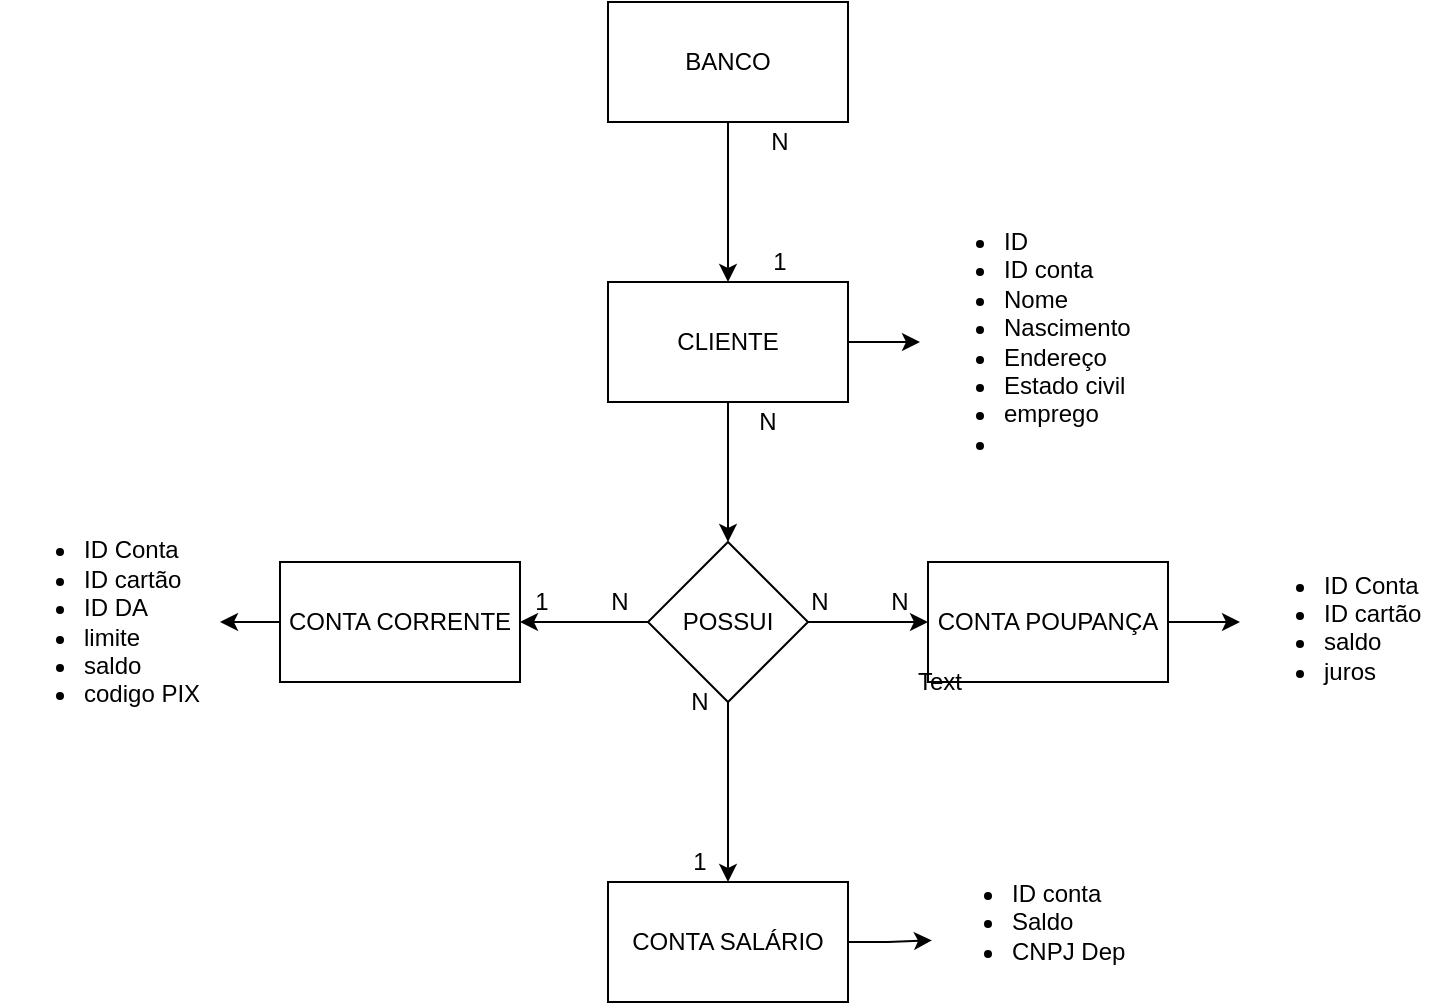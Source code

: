 <mxfile version="15.3.0" type="github">
  <diagram id="C5RBs43oDa-KdzZeNtuy" name="Page-1">
    <mxGraphModel dx="2067" dy="703" grid="1" gridSize="10" guides="1" tooltips="1" connect="1" arrows="1" fold="1" page="1" pageScale="1" pageWidth="827" pageHeight="1169" math="0" shadow="0">
      <root>
        <mxCell id="WIyWlLk6GJQsqaUBKTNV-0" />
        <mxCell id="WIyWlLk6GJQsqaUBKTNV-1" parent="WIyWlLk6GJQsqaUBKTNV-0" />
        <mxCell id="ImMLk96hFvE7_JaFkH-o-3" value="" style="edgeStyle=orthogonalEdgeStyle;rounded=0;orthogonalLoop=1;jettySize=auto;html=1;" edge="1" parent="WIyWlLk6GJQsqaUBKTNV-1" source="ImMLk96hFvE7_JaFkH-o-0" target="ImMLk96hFvE7_JaFkH-o-1">
          <mxGeometry relative="1" as="geometry" />
        </mxCell>
        <mxCell id="ImMLk96hFvE7_JaFkH-o-13" value="" style="edgeStyle=orthogonalEdgeStyle;rounded=0;orthogonalLoop=1;jettySize=auto;html=1;" edge="1" parent="WIyWlLk6GJQsqaUBKTNV-1" source="ImMLk96hFvE7_JaFkH-o-0" target="ImMLk96hFvE7_JaFkH-o-12">
          <mxGeometry relative="1" as="geometry" />
        </mxCell>
        <mxCell id="ImMLk96hFvE7_JaFkH-o-0" value="CLIENTE" style="rounded=0;whiteSpace=wrap;html=1;" vertex="1" parent="WIyWlLk6GJQsqaUBKTNV-1">
          <mxGeometry x="294" y="220" width="120" height="60" as="geometry" />
        </mxCell>
        <mxCell id="ImMLk96hFvE7_JaFkH-o-1" value="&lt;ul&gt;&lt;li&gt;ID&lt;/li&gt;&lt;li&gt;ID conta&lt;/li&gt;&lt;li&gt;Nome&lt;/li&gt;&lt;li&gt;Nascimento&lt;/li&gt;&lt;li&gt;Endereço&lt;/li&gt;&lt;li&gt;Estado civil&lt;/li&gt;&lt;li&gt;emprego&lt;/li&gt;&lt;li&gt;&lt;br&gt;&lt;/li&gt;&lt;/ul&gt;" style="text;strokeColor=none;fillColor=none;html=1;whiteSpace=wrap;verticalAlign=middle;overflow=hidden;" vertex="1" parent="WIyWlLk6GJQsqaUBKTNV-1">
          <mxGeometry x="450" y="175" width="154" height="150" as="geometry" />
        </mxCell>
        <mxCell id="ImMLk96hFvE7_JaFkH-o-7" value="" style="edgeStyle=orthogonalEdgeStyle;rounded=0;orthogonalLoop=1;jettySize=auto;html=1;" edge="1" parent="WIyWlLk6GJQsqaUBKTNV-1" source="ImMLk96hFvE7_JaFkH-o-6" target="ImMLk96hFvE7_JaFkH-o-0">
          <mxGeometry relative="1" as="geometry" />
        </mxCell>
        <mxCell id="ImMLk96hFvE7_JaFkH-o-6" value="BANCO" style="rounded=0;whiteSpace=wrap;html=1;" vertex="1" parent="WIyWlLk6GJQsqaUBKTNV-1">
          <mxGeometry x="294" y="80" width="120" height="60" as="geometry" />
        </mxCell>
        <mxCell id="ImMLk96hFvE7_JaFkH-o-15" value="" style="edgeStyle=orthogonalEdgeStyle;rounded=0;orthogonalLoop=1;jettySize=auto;html=1;" edge="1" parent="WIyWlLk6GJQsqaUBKTNV-1" source="ImMLk96hFvE7_JaFkH-o-12" target="ImMLk96hFvE7_JaFkH-o-14">
          <mxGeometry relative="1" as="geometry" />
        </mxCell>
        <mxCell id="ImMLk96hFvE7_JaFkH-o-17" value="" style="edgeStyle=orthogonalEdgeStyle;rounded=0;orthogonalLoop=1;jettySize=auto;html=1;" edge="1" parent="WIyWlLk6GJQsqaUBKTNV-1" source="ImMLk96hFvE7_JaFkH-o-12" target="ImMLk96hFvE7_JaFkH-o-16">
          <mxGeometry relative="1" as="geometry" />
        </mxCell>
        <mxCell id="ImMLk96hFvE7_JaFkH-o-22" value="" style="edgeStyle=orthogonalEdgeStyle;rounded=0;orthogonalLoop=1;jettySize=auto;html=1;" edge="1" parent="WIyWlLk6GJQsqaUBKTNV-1" source="ImMLk96hFvE7_JaFkH-o-12" target="ImMLk96hFvE7_JaFkH-o-21">
          <mxGeometry relative="1" as="geometry" />
        </mxCell>
        <mxCell id="ImMLk96hFvE7_JaFkH-o-12" value="POSSUI" style="rhombus;whiteSpace=wrap;html=1;rounded=0;" vertex="1" parent="WIyWlLk6GJQsqaUBKTNV-1">
          <mxGeometry x="314" y="350" width="80" height="80" as="geometry" />
        </mxCell>
        <mxCell id="ImMLk96hFvE7_JaFkH-o-25" value="" style="edgeStyle=orthogonalEdgeStyle;rounded=0;orthogonalLoop=1;jettySize=auto;html=1;" edge="1" parent="WIyWlLk6GJQsqaUBKTNV-1" source="ImMLk96hFvE7_JaFkH-o-14" target="ImMLk96hFvE7_JaFkH-o-24">
          <mxGeometry relative="1" as="geometry" />
        </mxCell>
        <mxCell id="ImMLk96hFvE7_JaFkH-o-14" value="CONTA POUPANÇA" style="whiteSpace=wrap;html=1;rounded=0;" vertex="1" parent="WIyWlLk6GJQsqaUBKTNV-1">
          <mxGeometry x="454" y="360" width="120" height="60" as="geometry" />
        </mxCell>
        <mxCell id="ImMLk96hFvE7_JaFkH-o-26" style="edgeStyle=orthogonalEdgeStyle;rounded=0;orthogonalLoop=1;jettySize=auto;html=1;exitX=0;exitY=0.5;exitDx=0;exitDy=0;" edge="1" parent="WIyWlLk6GJQsqaUBKTNV-1" source="ImMLk96hFvE7_JaFkH-o-16" target="ImMLk96hFvE7_JaFkH-o-23">
          <mxGeometry relative="1" as="geometry" />
        </mxCell>
        <mxCell id="ImMLk96hFvE7_JaFkH-o-16" value="CONTA CORRENTE" style="whiteSpace=wrap;html=1;rounded=0;" vertex="1" parent="WIyWlLk6GJQsqaUBKTNV-1">
          <mxGeometry x="130" y="360" width="120" height="60" as="geometry" />
        </mxCell>
        <mxCell id="ImMLk96hFvE7_JaFkH-o-28" style="edgeStyle=orthogonalEdgeStyle;rounded=0;orthogonalLoop=1;jettySize=auto;html=1;entryX=0.02;entryY=0.615;entryDx=0;entryDy=0;entryPerimeter=0;" edge="1" parent="WIyWlLk6GJQsqaUBKTNV-1" source="ImMLk96hFvE7_JaFkH-o-21" target="ImMLk96hFvE7_JaFkH-o-27">
          <mxGeometry relative="1" as="geometry">
            <mxPoint x="470" y="550" as="targetPoint" />
          </mxGeometry>
        </mxCell>
        <mxCell id="ImMLk96hFvE7_JaFkH-o-21" value="CONTA SALÁRIO" style="whiteSpace=wrap;html=1;rounded=0;" vertex="1" parent="WIyWlLk6GJQsqaUBKTNV-1">
          <mxGeometry x="294" y="520" width="120" height="60" as="geometry" />
        </mxCell>
        <mxCell id="ImMLk96hFvE7_JaFkH-o-23" value="&lt;ul&gt;&lt;li&gt;ID Conta&lt;/li&gt;&lt;li&gt;ID cartão&lt;/li&gt;&lt;li&gt;ID DA&lt;/li&gt;&lt;li&gt;limite&lt;/li&gt;&lt;li&gt;saldo&lt;/li&gt;&lt;li&gt;codigo PIX&lt;/li&gt;&lt;/ul&gt;" style="text;strokeColor=none;fillColor=none;html=1;whiteSpace=wrap;verticalAlign=middle;overflow=hidden;" vertex="1" parent="WIyWlLk6GJQsqaUBKTNV-1">
          <mxGeometry x="-10" y="330" width="110" height="120" as="geometry" />
        </mxCell>
        <mxCell id="ImMLk96hFvE7_JaFkH-o-24" value="&lt;ul&gt;&lt;li&gt;ID Conta&lt;/li&gt;&lt;li&gt;ID cartão&lt;/li&gt;&lt;li&gt;saldo&lt;/li&gt;&lt;li&gt;juros&lt;/li&gt;&lt;/ul&gt;" style="text;strokeColor=none;fillColor=none;html=1;whiteSpace=wrap;verticalAlign=middle;overflow=hidden;" vertex="1" parent="WIyWlLk6GJQsqaUBKTNV-1">
          <mxGeometry x="610" y="350" width="100" height="80" as="geometry" />
        </mxCell>
        <mxCell id="ImMLk96hFvE7_JaFkH-o-27" value="&lt;ul&gt;&lt;li&gt;ID conta&lt;/li&gt;&lt;li&gt;Saldo&lt;/li&gt;&lt;li&gt;CNPJ Dep&lt;/li&gt;&lt;/ul&gt;" style="text;strokeColor=none;fillColor=none;html=1;whiteSpace=wrap;verticalAlign=middle;overflow=hidden;" vertex="1" parent="WIyWlLk6GJQsqaUBKTNV-1">
          <mxGeometry x="454" y="500" width="100" height="80" as="geometry" />
        </mxCell>
        <mxCell id="ImMLk96hFvE7_JaFkH-o-29" value="Text" style="text;html=1;strokeColor=none;fillColor=none;align=center;verticalAlign=middle;whiteSpace=wrap;rounded=0;" vertex="1" parent="WIyWlLk6GJQsqaUBKTNV-1">
          <mxGeometry x="440" y="410" width="40" height="20" as="geometry" />
        </mxCell>
        <mxCell id="ImMLk96hFvE7_JaFkH-o-30" value="N" style="text;html=1;strokeColor=none;fillColor=none;align=center;verticalAlign=middle;whiteSpace=wrap;rounded=0;" vertex="1" parent="WIyWlLk6GJQsqaUBKTNV-1">
          <mxGeometry x="360" y="140" width="40" height="20" as="geometry" />
        </mxCell>
        <mxCell id="ImMLk96hFvE7_JaFkH-o-31" value="N" style="text;html=1;strokeColor=none;fillColor=none;align=center;verticalAlign=middle;whiteSpace=wrap;rounded=0;" vertex="1" parent="WIyWlLk6GJQsqaUBKTNV-1">
          <mxGeometry x="354" y="280" width="40" height="20" as="geometry" />
        </mxCell>
        <mxCell id="ImMLk96hFvE7_JaFkH-o-32" value="N" style="text;html=1;strokeColor=none;fillColor=none;align=center;verticalAlign=middle;whiteSpace=wrap;rounded=0;" vertex="1" parent="WIyWlLk6GJQsqaUBKTNV-1">
          <mxGeometry x="380" y="370" width="40" height="20" as="geometry" />
        </mxCell>
        <mxCell id="ImMLk96hFvE7_JaFkH-o-33" value="N" style="text;html=1;strokeColor=none;fillColor=none;align=center;verticalAlign=middle;whiteSpace=wrap;rounded=0;" vertex="1" parent="WIyWlLk6GJQsqaUBKTNV-1">
          <mxGeometry x="280" y="370" width="40" height="20" as="geometry" />
        </mxCell>
        <mxCell id="ImMLk96hFvE7_JaFkH-o-34" value="N" style="text;html=1;strokeColor=none;fillColor=none;align=center;verticalAlign=middle;whiteSpace=wrap;rounded=0;" vertex="1" parent="WIyWlLk6GJQsqaUBKTNV-1">
          <mxGeometry x="320" y="420" width="40" height="20" as="geometry" />
        </mxCell>
        <mxCell id="ImMLk96hFvE7_JaFkH-o-35" value="1" style="text;html=1;strokeColor=none;fillColor=none;align=center;verticalAlign=middle;whiteSpace=wrap;rounded=0;" vertex="1" parent="WIyWlLk6GJQsqaUBKTNV-1">
          <mxGeometry x="360" y="200" width="40" height="20" as="geometry" />
        </mxCell>
        <mxCell id="ImMLk96hFvE7_JaFkH-o-37" value="1" style="text;html=1;strokeColor=none;fillColor=none;align=center;verticalAlign=middle;whiteSpace=wrap;rounded=0;" vertex="1" parent="WIyWlLk6GJQsqaUBKTNV-1">
          <mxGeometry x="241" y="370" width="40" height="20" as="geometry" />
        </mxCell>
        <mxCell id="ImMLk96hFvE7_JaFkH-o-40" value="1" style="text;html=1;strokeColor=none;fillColor=none;align=center;verticalAlign=middle;whiteSpace=wrap;rounded=0;" vertex="1" parent="WIyWlLk6GJQsqaUBKTNV-1">
          <mxGeometry x="320" y="500" width="40" height="20" as="geometry" />
        </mxCell>
        <mxCell id="ImMLk96hFvE7_JaFkH-o-42" value="N" style="text;html=1;strokeColor=none;fillColor=none;align=center;verticalAlign=middle;whiteSpace=wrap;rounded=0;" vertex="1" parent="WIyWlLk6GJQsqaUBKTNV-1">
          <mxGeometry x="420" y="370" width="40" height="20" as="geometry" />
        </mxCell>
      </root>
    </mxGraphModel>
  </diagram>
</mxfile>
